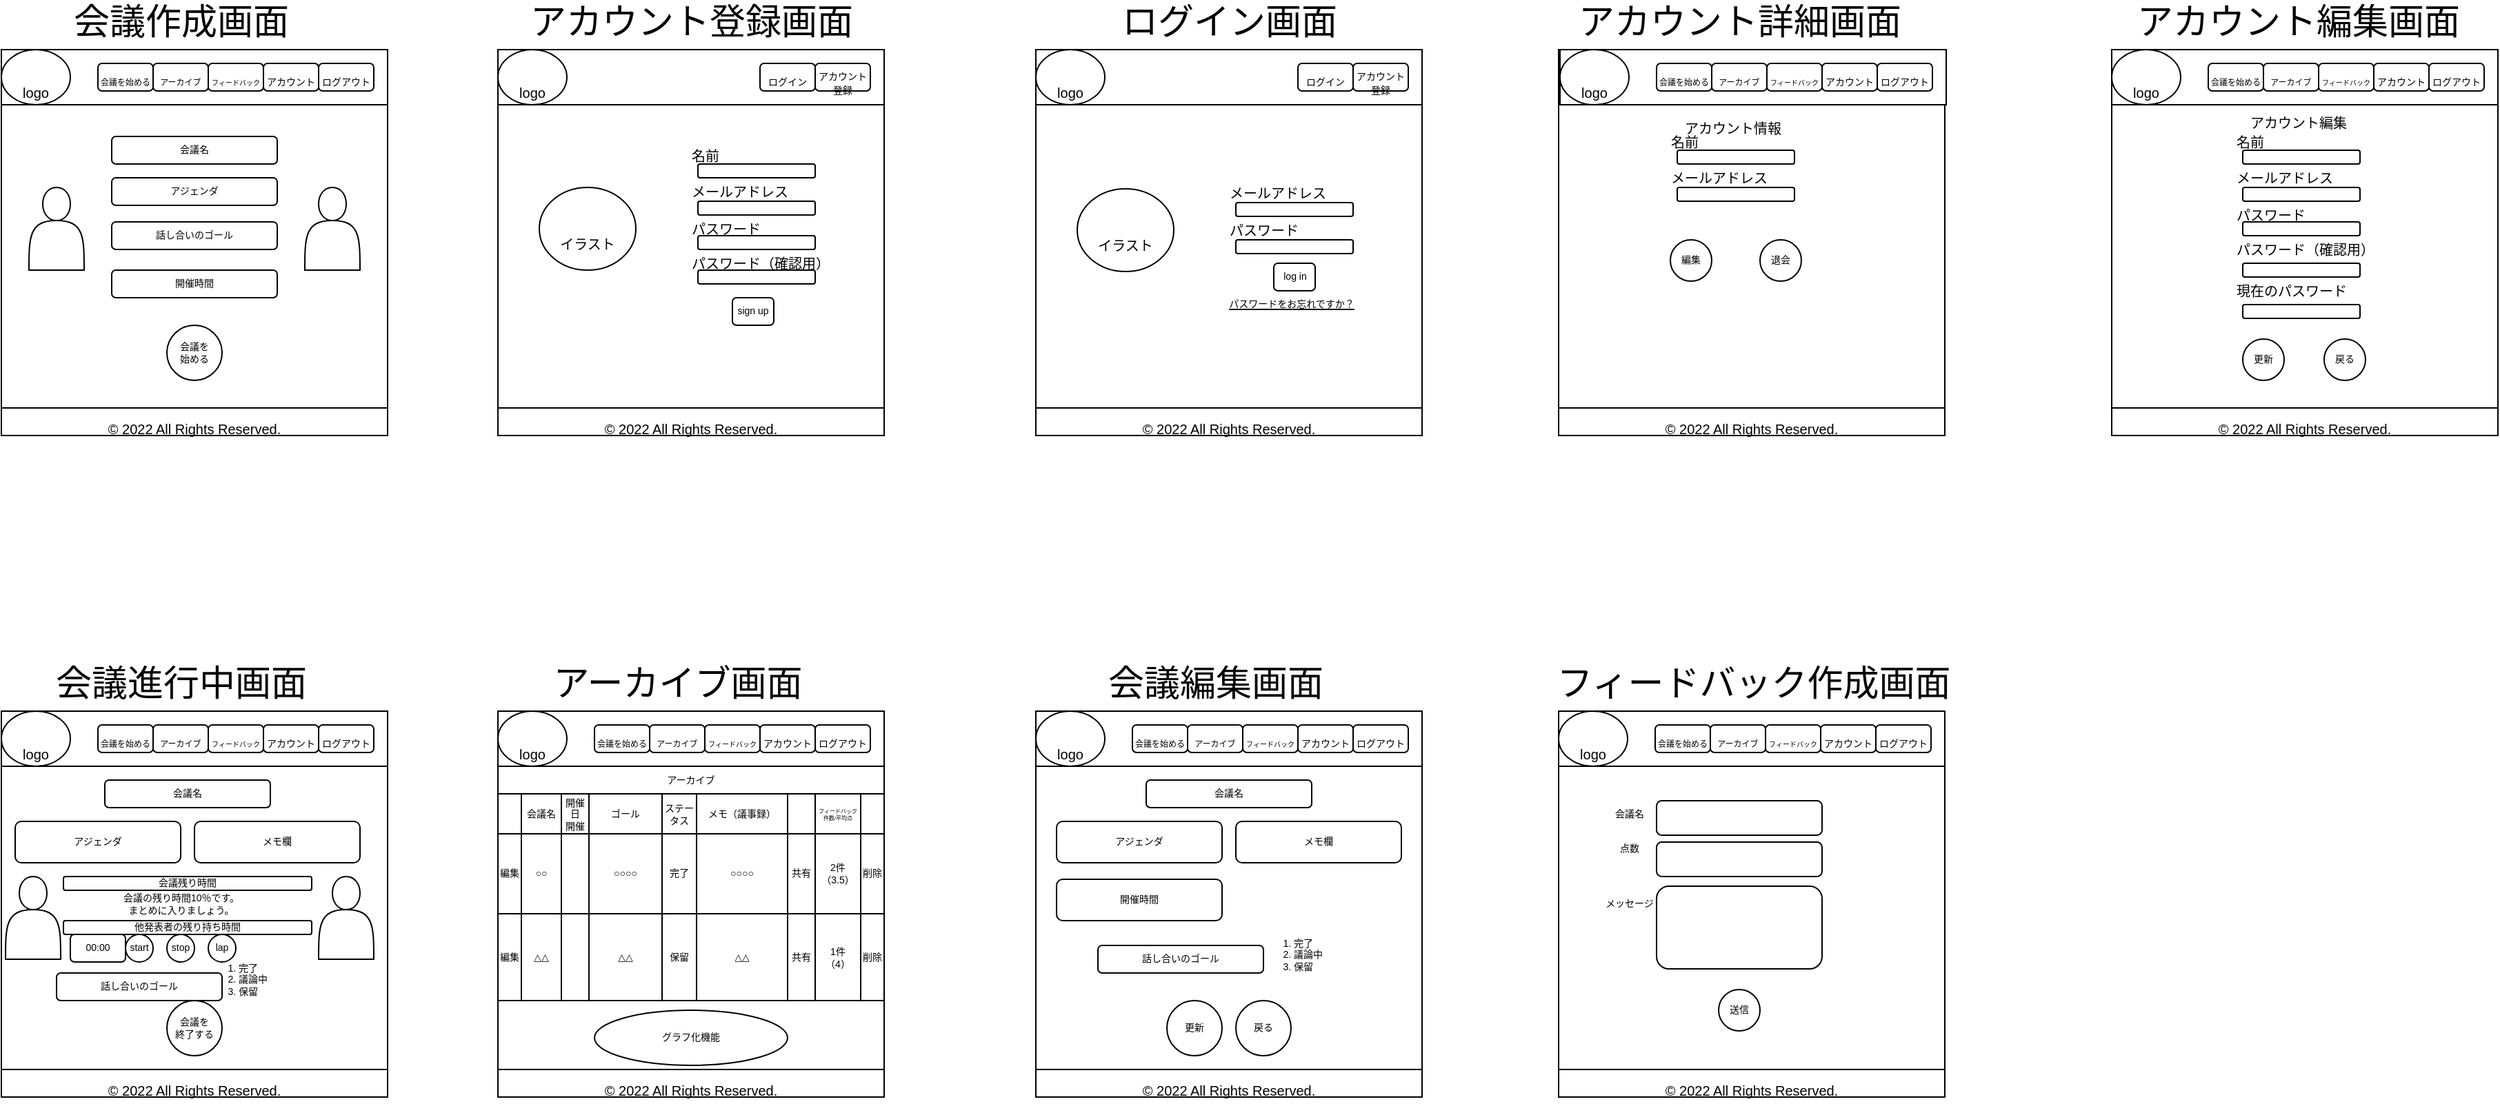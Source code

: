 <mxfile>
    <diagram id="nKQMyj5D2cVVsMJy41xH" name="ページ1">
        <mxGraphModel dx="473" dy="430" grid="1" gridSize="10" guides="1" tooltips="1" connect="1" arrows="1" fold="1" page="1" pageScale="1" pageWidth="1169" pageHeight="827" math="0" shadow="0">
            <root>
                <mxCell id="0"/>
                <mxCell id="1" parent="0"/>
                <mxCell id="3" value="&lt;span style=&quot;font-size: 26px&quot;&gt;会議作成画面&lt;/span&gt;" style="text;html=1;resizable=0;autosize=1;align=center;verticalAlign=middle;points=[];fillColor=none;strokeColor=none;rounded=0;" parent="1" vertex="1">
                    <mxGeometry x="85" y="10" width="170" height="20" as="geometry"/>
                </mxCell>
                <mxCell id="4" value="" style="whiteSpace=wrap;html=1;aspect=fixed;fontSize=26;" parent="1" vertex="1">
                    <mxGeometry x="40" y="40" width="280" height="280" as="geometry"/>
                </mxCell>
                <mxCell id="5" value="" style="whiteSpace=wrap;html=1;aspect=fixed;fontSize=26;" parent="1" vertex="1">
                    <mxGeometry x="40" y="520" width="280" height="280" as="geometry"/>
                </mxCell>
                <mxCell id="6" value="" style="whiteSpace=wrap;html=1;aspect=fixed;fontSize=26;" parent="1" vertex="1">
                    <mxGeometry x="400" y="520" width="280" height="280" as="geometry"/>
                </mxCell>
                <mxCell id="7" value="" style="whiteSpace=wrap;html=1;aspect=fixed;fontSize=26;" parent="1" vertex="1">
                    <mxGeometry x="400" y="40" width="280" height="280" as="geometry"/>
                </mxCell>
                <mxCell id="8" value="" style="whiteSpace=wrap;html=1;aspect=fixed;fontSize=26;" parent="1" vertex="1">
                    <mxGeometry x="1169" y="520" width="280" height="280" as="geometry"/>
                </mxCell>
                <mxCell id="9" value="" style="whiteSpace=wrap;html=1;aspect=fixed;fontSize=26;" parent="1" vertex="1">
                    <mxGeometry x="1169" y="40" width="280" height="280" as="geometry"/>
                </mxCell>
                <mxCell id="10" value="" style="whiteSpace=wrap;html=1;aspect=fixed;fontSize=26;" parent="1" vertex="1">
                    <mxGeometry x="790" y="520" width="280" height="280" as="geometry"/>
                </mxCell>
                <mxCell id="11" value="" style="whiteSpace=wrap;html=1;aspect=fixed;fontSize=26;" parent="1" vertex="1">
                    <mxGeometry x="790" y="40" width="280" height="280" as="geometry"/>
                </mxCell>
                <mxCell id="12" value="" style="rounded=0;whiteSpace=wrap;html=1;fontSize=26;" parent="1" vertex="1">
                    <mxGeometry x="40" y="40" width="280" height="40" as="geometry"/>
                </mxCell>
                <mxCell id="13" value="&lt;font style=&quot;font-size: 10px&quot;&gt;© 2022 All Rights Reserved.&lt;/font&gt;" style="rounded=0;whiteSpace=wrap;html=1;fontSize=26;align=center;" parent="1" vertex="1">
                    <mxGeometry x="40" y="300" width="280" height="20" as="geometry"/>
                </mxCell>
                <mxCell id="15" value="&lt;div&gt;&lt;span style=&quot;font-size: x-small&quot;&gt;logo&lt;/span&gt;&lt;/div&gt;" style="ellipse;whiteSpace=wrap;html=1;fontSize=40;align=center;" parent="1" vertex="1">
                    <mxGeometry x="40" y="40" width="50" height="40" as="geometry"/>
                </mxCell>
                <mxCell id="20" value="&lt;font style=&quot;font-size: 5px&quot;&gt;フィードバック&lt;/font&gt;" style="rounded=1;whiteSpace=wrap;html=1;fontSize=15;" parent="1" vertex="1">
                    <mxGeometry x="190" y="50" width="40" height="20" as="geometry"/>
                </mxCell>
                <mxCell id="22" value="&lt;font style=&quot;font-size: 7px&quot;&gt;アカウント&lt;/font&gt;" style="rounded=1;whiteSpace=wrap;html=1;fontSize=15;" parent="1" vertex="1">
                    <mxGeometry x="230" y="50" width="40" height="20" as="geometry"/>
                </mxCell>
                <mxCell id="23" value="&lt;font style=&quot;font-size: 7px&quot;&gt;ログアウト&lt;/font&gt;" style="rounded=1;whiteSpace=wrap;html=1;fontSize=15;" parent="1" vertex="1">
                    <mxGeometry x="270" y="50" width="40" height="20" as="geometry"/>
                </mxCell>
                <mxCell id="24" value="" style="rounded=0;whiteSpace=wrap;html=1;fontSize=26;" parent="1" vertex="1">
                    <mxGeometry x="400" y="40" width="280" height="40" as="geometry"/>
                </mxCell>
                <mxCell id="25" value="&lt;div&gt;&lt;span style=&quot;font-size: x-small&quot;&gt;logo&lt;/span&gt;&lt;/div&gt;" style="ellipse;whiteSpace=wrap;html=1;fontSize=40;align=center;" parent="1" vertex="1">
                    <mxGeometry x="400" y="40" width="50" height="40" as="geometry"/>
                </mxCell>
                <mxCell id="27" value="&lt;font style=&quot;font-size: 7px&quot;&gt;ログイン&lt;/font&gt;" style="rounded=1;whiteSpace=wrap;html=1;fontSize=15;" parent="1" vertex="1">
                    <mxGeometry x="590" y="50" width="40" height="20" as="geometry"/>
                </mxCell>
                <mxCell id="28" value="&lt;div&gt;&lt;span style=&quot;font-size: 7px&quot;&gt;アカウント&lt;/span&gt;&lt;/div&gt;&lt;font style=&quot;font-size: 7px ; line-height: 1&quot;&gt;&lt;div&gt;&lt;span&gt;登録&lt;/span&gt;&lt;/div&gt;&lt;/font&gt;" style="rounded=1;whiteSpace=wrap;html=1;fontSize=15;align=center;" parent="1" vertex="1">
                    <mxGeometry x="630" y="50" width="40" height="20" as="geometry"/>
                </mxCell>
                <mxCell id="29" value="" style="rounded=0;whiteSpace=wrap;html=1;fontSize=26;" parent="1" vertex="1">
                    <mxGeometry x="790" y="40" width="280" height="40" as="geometry"/>
                </mxCell>
                <mxCell id="30" value="&lt;div&gt;&lt;span style=&quot;font-size: x-small&quot;&gt;logo&lt;/span&gt;&lt;/div&gt;" style="ellipse;whiteSpace=wrap;html=1;fontSize=40;align=center;" parent="1" vertex="1">
                    <mxGeometry x="790" y="40" width="50" height="40" as="geometry"/>
                </mxCell>
                <mxCell id="39" value="&lt;font style=&quot;font-size: 10px&quot;&gt;© 2022 All Rights Reserved.&lt;/font&gt;" style="rounded=0;whiteSpace=wrap;html=1;fontSize=26;align=center;" parent="1" vertex="1">
                    <mxGeometry x="40" y="780" width="280" height="20" as="geometry"/>
                </mxCell>
                <mxCell id="40" value="&lt;font style=&quot;font-size: 10px&quot;&gt;© 2022 All Rights Reserved.&lt;/font&gt;" style="rounded=0;whiteSpace=wrap;html=1;fontSize=26;align=center;" parent="1" vertex="1">
                    <mxGeometry x="790" y="780" width="280" height="20" as="geometry"/>
                </mxCell>
                <mxCell id="41" value="&lt;font style=&quot;font-size: 10px&quot;&gt;© 2022 All Rights Reserved.&lt;/font&gt;" style="rounded=0;whiteSpace=wrap;html=1;fontSize=26;align=center;" parent="1" vertex="1">
                    <mxGeometry x="400" y="780" width="280" height="20" as="geometry"/>
                </mxCell>
                <mxCell id="42" value="&lt;font style=&quot;font-size: 10px&quot;&gt;© 2022 All Rights Reserved.&lt;/font&gt;" style="rounded=0;whiteSpace=wrap;html=1;fontSize=26;align=center;" parent="1" vertex="1">
                    <mxGeometry x="1169" y="780" width="280" height="20" as="geometry"/>
                </mxCell>
                <mxCell id="43" value="&lt;font style=&quot;font-size: 10px&quot;&gt;© 2022 All Rights Reserved.&lt;/font&gt;" style="rounded=0;whiteSpace=wrap;html=1;fontSize=26;align=center;" parent="1" vertex="1">
                    <mxGeometry x="1169" y="300" width="280" height="20" as="geometry"/>
                </mxCell>
                <mxCell id="44" value="&lt;font style=&quot;font-size: 10px&quot;&gt;© 2022 All Rights Reserved.&lt;/font&gt;" style="rounded=0;whiteSpace=wrap;html=1;fontSize=26;align=center;" parent="1" vertex="1">
                    <mxGeometry x="790" y="300" width="280" height="20" as="geometry"/>
                </mxCell>
                <mxCell id="45" value="&lt;font style=&quot;font-size: 10px&quot;&gt;© 2022 All Rights Reserved.&lt;/font&gt;" style="rounded=0;whiteSpace=wrap;html=1;fontSize=26;align=center;" parent="1" vertex="1">
                    <mxGeometry x="400" y="300" width="280" height="20" as="geometry"/>
                </mxCell>
                <mxCell id="48" value="会議を&lt;br&gt;始める" style="ellipse;whiteSpace=wrap;html=1;aspect=fixed;fontSize=7;" parent="1" vertex="1">
                    <mxGeometry x="160" y="240" width="40" height="40" as="geometry"/>
                </mxCell>
                <mxCell id="50" value="会議名" style="rounded=1;whiteSpace=wrap;html=1;fontSize=7;" parent="1" vertex="1">
                    <mxGeometry x="120" y="103" width="120" height="20" as="geometry"/>
                </mxCell>
                <mxCell id="53" value="&lt;div&gt;&lt;span style=&quot;font-size: x-small&quot;&gt;イラスト&lt;/span&gt;&lt;/div&gt;" style="ellipse;whiteSpace=wrap;html=1;fontSize=40;align=center;" parent="1" vertex="1">
                    <mxGeometry x="430" y="140" width="70" height="60" as="geometry"/>
                </mxCell>
                <mxCell id="54" value="" style="rounded=1;whiteSpace=wrap;html=1;fontSize=10;" parent="1" vertex="1">
                    <mxGeometry x="545" y="123" width="85" height="10" as="geometry"/>
                </mxCell>
                <mxCell id="55" value="" style="rounded=1;whiteSpace=wrap;html=1;fontSize=10;" parent="1" vertex="1">
                    <mxGeometry x="545" y="150" width="85" height="10" as="geometry"/>
                </mxCell>
                <mxCell id="56" value="" style="rounded=1;whiteSpace=wrap;html=1;fontSize=10;" parent="1" vertex="1">
                    <mxGeometry x="545" y="175" width="85" height="10" as="geometry"/>
                </mxCell>
                <mxCell id="57" value="" style="rounded=1;whiteSpace=wrap;html=1;fontSize=10;" parent="1" vertex="1">
                    <mxGeometry x="545" y="200" width="85" height="10" as="geometry"/>
                </mxCell>
                <mxCell id="58" value="名前" style="text;html=1;resizable=0;autosize=1;align=center;verticalAlign=middle;points=[];fillColor=none;strokeColor=none;rounded=0;fontSize=10;" parent="1" vertex="1">
                    <mxGeometry x="530" y="107" width="40" height="20" as="geometry"/>
                </mxCell>
                <mxCell id="59" value="メールアドレス" style="text;html=1;resizable=0;autosize=1;align=center;verticalAlign=middle;points=[];fillColor=none;strokeColor=none;rounded=0;fontSize=10;" parent="1" vertex="1">
                    <mxGeometry x="530" y="133" width="90" height="20" as="geometry"/>
                </mxCell>
                <mxCell id="60" value="パスワード" style="text;html=1;resizable=0;autosize=1;align=center;verticalAlign=middle;points=[];fillColor=none;strokeColor=none;rounded=0;fontSize=10;" parent="1" vertex="1">
                    <mxGeometry x="530" y="160" width="70" height="20" as="geometry"/>
                </mxCell>
                <mxCell id="61" value="パスワード（確認用）" style="text;html=1;resizable=0;autosize=1;align=center;verticalAlign=middle;points=[];fillColor=none;strokeColor=none;rounded=0;fontSize=10;" parent="1" vertex="1">
                    <mxGeometry x="530" y="185" width="120" height="20" as="geometry"/>
                </mxCell>
                <mxCell id="62" value="&lt;font style=&quot;font-size: 26px&quot;&gt;アカウント登録画面&lt;/font&gt;" style="text;html=1;resizable=0;autosize=1;align=center;verticalAlign=middle;points=[];fillColor=none;strokeColor=none;rounded=0;" parent="1" vertex="1">
                    <mxGeometry x="415" y="10" width="250" height="20" as="geometry"/>
                </mxCell>
                <mxCell id="63" value="" style="whiteSpace=wrap;html=1;aspect=fixed;fontSize=26;" vertex="1" parent="1">
                    <mxGeometry x="1570" y="40" width="280" height="280" as="geometry"/>
                </mxCell>
                <mxCell id="64" value="&lt;font style=&quot;font-size: 6px&quot;&gt;会議を始める&lt;/font&gt;" style="rounded=1;whiteSpace=wrap;html=1;fontSize=15;" vertex="1" parent="1">
                    <mxGeometry x="110" y="50" width="40" height="20" as="geometry"/>
                </mxCell>
                <mxCell id="65" value="&lt;font style=&quot;font-size: 6px&quot;&gt;アーカイブ&lt;/font&gt;" style="rounded=1;whiteSpace=wrap;html=1;fontSize=15;" vertex="1" parent="1">
                    <mxGeometry x="150" y="50" width="40" height="20" as="geometry"/>
                </mxCell>
                <mxCell id="80" value="" style="rounded=0;whiteSpace=wrap;html=1;fontSize=26;" vertex="1" parent="1">
                    <mxGeometry x="40" y="520" width="280" height="40" as="geometry"/>
                </mxCell>
                <mxCell id="81" value="&lt;div&gt;&lt;span style=&quot;font-size: x-small&quot;&gt;logo&lt;/span&gt;&lt;/div&gt;" style="ellipse;whiteSpace=wrap;html=1;fontSize=40;align=center;" vertex="1" parent="1">
                    <mxGeometry x="40" y="520" width="50" height="40" as="geometry"/>
                </mxCell>
                <mxCell id="82" value="&lt;font style=&quot;font-size: 5px&quot;&gt;フィードバック&lt;/font&gt;" style="rounded=1;whiteSpace=wrap;html=1;fontSize=15;" vertex="1" parent="1">
                    <mxGeometry x="190" y="530" width="40" height="20" as="geometry"/>
                </mxCell>
                <mxCell id="83" value="&lt;font style=&quot;font-size: 7px&quot;&gt;アカウント&lt;/font&gt;" style="rounded=1;whiteSpace=wrap;html=1;fontSize=15;" vertex="1" parent="1">
                    <mxGeometry x="230" y="530" width="40" height="20" as="geometry"/>
                </mxCell>
                <mxCell id="84" value="&lt;font style=&quot;font-size: 7px&quot;&gt;ログアウト&lt;/font&gt;" style="rounded=1;whiteSpace=wrap;html=1;fontSize=15;" vertex="1" parent="1">
                    <mxGeometry x="270" y="530" width="40" height="20" as="geometry"/>
                </mxCell>
                <mxCell id="85" value="&lt;font style=&quot;font-size: 6px&quot;&gt;会議を始める&lt;/font&gt;" style="rounded=1;whiteSpace=wrap;html=1;fontSize=15;" vertex="1" parent="1">
                    <mxGeometry x="110" y="530" width="40" height="20" as="geometry"/>
                </mxCell>
                <mxCell id="86" value="&lt;font style=&quot;font-size: 6px&quot;&gt;アーカイブ&lt;/font&gt;" style="rounded=1;whiteSpace=wrap;html=1;fontSize=15;" vertex="1" parent="1">
                    <mxGeometry x="150" y="530" width="40" height="20" as="geometry"/>
                </mxCell>
                <mxCell id="87" value="" style="shape=actor;whiteSpace=wrap;html=1;fontSize=20;" vertex="1" parent="1">
                    <mxGeometry x="270" y="640" width="40" height="60" as="geometry"/>
                </mxCell>
                <mxCell id="88" value="" style="shape=actor;whiteSpace=wrap;html=1;fontSize=20;" vertex="1" parent="1">
                    <mxGeometry x="43" y="640" width="40" height="60" as="geometry"/>
                </mxCell>
                <mxCell id="89" value="" style="group" vertex="1" connectable="0" parent="1">
                    <mxGeometry x="1169" y="520" width="280" height="40" as="geometry"/>
                </mxCell>
                <mxCell id="73" value="" style="rounded=0;whiteSpace=wrap;html=1;fontSize=26;" vertex="1" parent="89">
                    <mxGeometry width="280" height="40" as="geometry"/>
                </mxCell>
                <mxCell id="74" value="&lt;div&gt;&lt;span style=&quot;font-size: x-small&quot;&gt;logo&lt;/span&gt;&lt;/div&gt;" style="ellipse;whiteSpace=wrap;html=1;fontSize=40;align=center;" vertex="1" parent="89">
                    <mxGeometry width="50" height="40" as="geometry"/>
                </mxCell>
                <mxCell id="75" value="&lt;font style=&quot;font-size: 5px&quot;&gt;フィードバック&lt;/font&gt;" style="rounded=1;whiteSpace=wrap;html=1;fontSize=15;" vertex="1" parent="89">
                    <mxGeometry x="150" y="10" width="40" height="20" as="geometry"/>
                </mxCell>
                <mxCell id="76" value="&lt;font style=&quot;font-size: 7px&quot;&gt;アカウント&lt;/font&gt;" style="rounded=1;whiteSpace=wrap;html=1;fontSize=15;" vertex="1" parent="89">
                    <mxGeometry x="190" y="10" width="40" height="20" as="geometry"/>
                </mxCell>
                <mxCell id="77" value="&lt;font style=&quot;font-size: 7px&quot;&gt;ログアウト&lt;/font&gt;" style="rounded=1;whiteSpace=wrap;html=1;fontSize=15;" vertex="1" parent="89">
                    <mxGeometry x="230" y="10" width="40" height="20" as="geometry"/>
                </mxCell>
                <mxCell id="78" value="&lt;font style=&quot;font-size: 6px&quot;&gt;会議を始める&lt;/font&gt;" style="rounded=1;whiteSpace=wrap;html=1;fontSize=15;" vertex="1" parent="89">
                    <mxGeometry x="70" y="10" width="40" height="20" as="geometry"/>
                </mxCell>
                <mxCell id="79" value="&lt;font style=&quot;font-size: 6px&quot;&gt;アーカイブ&lt;/font&gt;" style="rounded=1;whiteSpace=wrap;html=1;fontSize=15;" vertex="1" parent="89">
                    <mxGeometry x="110" y="10" width="40" height="20" as="geometry"/>
                </mxCell>
                <mxCell id="90" value="" style="group" vertex="1" connectable="0" parent="1">
                    <mxGeometry x="400" y="520" width="280" height="40" as="geometry"/>
                </mxCell>
                <mxCell id="91" value="" style="rounded=0;whiteSpace=wrap;html=1;fontSize=26;" vertex="1" parent="90">
                    <mxGeometry width="280" height="40" as="geometry"/>
                </mxCell>
                <mxCell id="92" value="&lt;div&gt;&lt;span style=&quot;font-size: x-small&quot;&gt;logo&lt;/span&gt;&lt;/div&gt;" style="ellipse;whiteSpace=wrap;html=1;fontSize=40;align=center;" vertex="1" parent="90">
                    <mxGeometry width="50" height="40" as="geometry"/>
                </mxCell>
                <mxCell id="93" value="&lt;font style=&quot;font-size: 5px&quot;&gt;フィードバック&lt;/font&gt;" style="rounded=1;whiteSpace=wrap;html=1;fontSize=15;" vertex="1" parent="90">
                    <mxGeometry x="150" y="10" width="40" height="20" as="geometry"/>
                </mxCell>
                <mxCell id="94" value="&lt;font style=&quot;font-size: 7px&quot;&gt;アカウント&lt;/font&gt;" style="rounded=1;whiteSpace=wrap;html=1;fontSize=15;" vertex="1" parent="90">
                    <mxGeometry x="190" y="10" width="40" height="20" as="geometry"/>
                </mxCell>
                <mxCell id="95" value="&lt;font style=&quot;font-size: 7px&quot;&gt;ログアウト&lt;/font&gt;" style="rounded=1;whiteSpace=wrap;html=1;fontSize=15;" vertex="1" parent="90">
                    <mxGeometry x="230" y="10" width="40" height="20" as="geometry"/>
                </mxCell>
                <mxCell id="96" value="&lt;font style=&quot;font-size: 6px&quot;&gt;会議を始める&lt;/font&gt;" style="rounded=1;whiteSpace=wrap;html=1;fontSize=15;" vertex="1" parent="90">
                    <mxGeometry x="70" y="10" width="40" height="20" as="geometry"/>
                </mxCell>
                <mxCell id="97" value="&lt;font style=&quot;font-size: 6px&quot;&gt;アーカイブ&lt;/font&gt;" style="rounded=1;whiteSpace=wrap;html=1;fontSize=15;" vertex="1" parent="90">
                    <mxGeometry x="110" y="10" width="40" height="20" as="geometry"/>
                </mxCell>
                <mxCell id="98" value="アジェンダ" style="rounded=1;whiteSpace=wrap;html=1;fontSize=7;" vertex="1" parent="1">
                    <mxGeometry x="120" y="133" width="120" height="20" as="geometry"/>
                </mxCell>
                <mxCell id="99" value="話し合いのゴール" style="rounded=1;whiteSpace=wrap;html=1;fontSize=7;" vertex="1" parent="1">
                    <mxGeometry x="120" y="165" width="120" height="20" as="geometry"/>
                </mxCell>
                <mxCell id="100" value="開催時間&lt;span style=&quot;color: rgba(0 , 0 , 0 , 0) ; font-family: monospace ; font-size: 0px&quot;&gt;%3CmxGraphModel%3E%3Croot%3E%3CmxCell%20id%3D%220%22%2F%3E%3CmxCell%20id%3D%221%22%20parent%3D%220%22%2F%3E%3CmxCell%20id%3D%222%22%20value%3D%22%22%20style%3D%22rounded%3D1%3BwhiteSpace%3Dwrap%3Bhtml%3D1%3BfontSize%3D7%3B%22%20vertex%3D%221%22%20parent%3D%221%22%3E%3CmxGeometry%20x%3D%22120%22%20y%3D%22165%22%20width%3D%22120%22%20height%3D%2220%22%20as%3D%22geometry%22%2F%3E%3C%2FmxCell%3E%3C%2Froot%3E%3C%2FmxGraphModel%3E&lt;/span&gt;" style="rounded=1;whiteSpace=wrap;html=1;fontSize=7;" vertex="1" parent="1">
                    <mxGeometry x="120" y="200" width="120" height="20" as="geometry"/>
                </mxCell>
                <mxCell id="102" value="" style="shape=actor;whiteSpace=wrap;html=1;fontSize=20;" vertex="1" parent="1">
                    <mxGeometry x="260" y="140" width="40" height="60" as="geometry"/>
                </mxCell>
                <mxCell id="103" value="" style="shape=actor;whiteSpace=wrap;html=1;fontSize=20;" vertex="1" parent="1">
                    <mxGeometry x="60" y="140" width="40" height="60" as="geometry"/>
                </mxCell>
                <mxCell id="104" value="会議を&lt;br&gt;終了する" style="ellipse;whiteSpace=wrap;html=1;aspect=fixed;fontSize=7;" vertex="1" parent="1">
                    <mxGeometry x="160" y="730" width="40" height="40" as="geometry"/>
                </mxCell>
                <mxCell id="105" value="会議名" style="rounded=1;whiteSpace=wrap;html=1;fontSize=7;" vertex="1" parent="1">
                    <mxGeometry x="115" y="570" width="120" height="20" as="geometry"/>
                </mxCell>
                <mxCell id="106" value="アジェンダ" style="rounded=1;whiteSpace=wrap;html=1;fontSize=7;" vertex="1" parent="1">
                    <mxGeometry x="50" y="600" width="120" height="30" as="geometry"/>
                </mxCell>
                <mxCell id="108" value="メモ欄" style="rounded=1;whiteSpace=wrap;html=1;fontSize=7;" vertex="1" parent="1">
                    <mxGeometry x="180" y="600" width="120" height="30" as="geometry"/>
                </mxCell>
                <mxCell id="109" value="話し合いのゴール" style="rounded=1;whiteSpace=wrap;html=1;fontSize=7;" vertex="1" parent="1">
                    <mxGeometry x="80" y="710" width="120" height="20" as="geometry"/>
                </mxCell>
                <mxCell id="112" value="&lt;ol style=&quot;font-size: 7px&quot;&gt;&lt;li&gt;完了&lt;/li&gt;&lt;li&gt;議論中&lt;/li&gt;&lt;li&gt;保留&lt;/li&gt;&lt;/ol&gt;" style="text;strokeColor=none;fillColor=none;html=1;whiteSpace=wrap;verticalAlign=middle;overflow=hidden;fontSize=21;" vertex="1" parent="1">
                    <mxGeometry x="170" y="690" width="110" height="50" as="geometry"/>
                </mxCell>
                <mxCell id="113" value="会議残り時間&lt;span style=&quot;color: rgba(0 , 0 , 0 , 0) ; font-family: monospace ; font-size: 0px&quot;&gt;%3CmxGraphModel%3E%3Croot%3E%3CmxCell%20id%3D%220%22%2F%3E%3CmxCell%20id%3D%221%22%20parent%3D%220%22%2F%3E%3CmxCell%20id%3D%222%22%20value%3D%22%E3%83%A1%E3%83%A2%E6%AC%84%22%20style%3D%22rounded%3D1%3BwhiteSpace%3Dwrap%3Bhtml%3D1%3BfontSize%3D7%3B%22%20vertex%3D%221%22%20parent%3D%221%22%3E%3CmxGeometry%20x%3D%22180%22%20y%3D%22600%22%20width%3D%22120%22%20height%3D%2230%22%20as%3D%22geometry%22%2F%3E%3C%2FmxCell%3E%3C%2Froot%3E%3C%2FmxGraphModel%3E&lt;/span&gt;&lt;span style=&quot;color: rgba(0 , 0 , 0 , 0) ; font-family: monospace ; font-size: 0px&quot;&gt;%3CmxGraphModel%3E%3Croot%3E%3CmxCell%20id%3D%220%22%2F%3E%3CmxCell%20id%3D%221%22%20parent%3D%220%22%2F%3E%3CmxCell%20id%3D%222%22%20value%3D%22%E3%83%A1%E3%83%A2%E6%AC%84%22%20style%3D%22rounded%3D1%3BwhiteSpace%3Dwrap%3Bhtml%3D1%3BfontSize%3D7%3B%22%20vertex%3D%221%22%20parent%3D%221%22%3E%3CmxGeometry%20x%3D%22180%22%20y%3D%22600%22%20width%3D%22120%22%20height%3D%2230%22%20as%3D%22geometry%22%2F%3E%3C%2FmxCell%3E%3C%2Froot%3E%3C%2FmxGraphModel%3E&lt;/span&gt;" style="rounded=1;whiteSpace=wrap;html=1;fontSize=7;" vertex="1" parent="1">
                    <mxGeometry x="85" y="640" width="180" height="10" as="geometry"/>
                </mxCell>
                <mxCell id="114" value="他発表者の残り持ち時間" style="rounded=1;whiteSpace=wrap;html=1;fontSize=7;" vertex="1" parent="1">
                    <mxGeometry x="85" y="672" width="180" height="10" as="geometry"/>
                </mxCell>
                <mxCell id="117" value="会議の残り時間10％です。&lt;br&gt;まとめに入りましょう。" style="text;html=1;resizable=0;autosize=1;align=center;verticalAlign=middle;points=[];fillColor=none;strokeColor=none;rounded=0;fontSize=7;" vertex="1" parent="1">
                    <mxGeometry x="120" y="650" width="100" height="20" as="geometry"/>
                </mxCell>
                <mxCell id="118" value="00:00" style="rounded=1;whiteSpace=wrap;html=1;fontSize=7;" vertex="1" parent="1">
                    <mxGeometry x="90" y="682" width="40" height="20" as="geometry"/>
                </mxCell>
                <mxCell id="119" value="start" style="ellipse;whiteSpace=wrap;html=1;aspect=fixed;fontSize=7;" vertex="1" parent="1">
                    <mxGeometry x="130" y="682" width="20" height="20" as="geometry"/>
                </mxCell>
                <mxCell id="120" value="stop" style="ellipse;whiteSpace=wrap;html=1;aspect=fixed;fontSize=7;" vertex="1" parent="1">
                    <mxGeometry x="160" y="682" width="20" height="20" as="geometry"/>
                </mxCell>
                <mxCell id="121" value="lap" style="ellipse;whiteSpace=wrap;html=1;aspect=fixed;fontSize=7;" vertex="1" parent="1">
                    <mxGeometry x="190" y="682" width="20" height="20" as="geometry"/>
                </mxCell>
                <mxCell id="122" value="&lt;span style=&quot;font-size: 26px&quot;&gt;会議進行中画面&lt;/span&gt;" style="text;html=1;resizable=0;autosize=1;align=center;verticalAlign=middle;points=[];fillColor=none;strokeColor=none;rounded=0;" vertex="1" parent="1">
                    <mxGeometry x="70" y="490" width="200" height="20" as="geometry"/>
                </mxCell>
                <mxCell id="123" value="&lt;font style=&quot;font-size: 7px&quot;&gt;ログイン&lt;/font&gt;" style="rounded=1;whiteSpace=wrap;html=1;fontSize=15;" vertex="1" parent="1">
                    <mxGeometry x="980" y="50" width="40" height="20" as="geometry"/>
                </mxCell>
                <mxCell id="124" value="&lt;div&gt;&lt;span style=&quot;font-size: 7px&quot;&gt;アカウント&lt;/span&gt;&lt;/div&gt;&lt;font style=&quot;font-size: 7px ; line-height: 1&quot;&gt;&lt;div&gt;&lt;span&gt;登録&lt;/span&gt;&lt;/div&gt;&lt;/font&gt;" style="rounded=1;whiteSpace=wrap;html=1;fontSize=15;align=center;" vertex="1" parent="1">
                    <mxGeometry x="1020" y="50" width="40" height="20" as="geometry"/>
                </mxCell>
                <mxCell id="125" value="&lt;font style=&quot;font-size: 26px&quot;&gt;ログイン画面&lt;/font&gt;" style="text;html=1;resizable=0;autosize=1;align=center;verticalAlign=middle;points=[];fillColor=none;strokeColor=none;rounded=0;" vertex="1" parent="1">
                    <mxGeometry x="845" y="10" width="170" height="20" as="geometry"/>
                </mxCell>
                <mxCell id="131" value="&lt;font size=&quot;1&quot;&gt;イラスト&lt;/font&gt;" style="ellipse;whiteSpace=wrap;html=1;fontSize=40;align=center;" vertex="1" parent="1">
                    <mxGeometry x="820" y="141" width="70" height="60" as="geometry"/>
                </mxCell>
                <mxCell id="132" value="" style="rounded=1;whiteSpace=wrap;html=1;fontSize=10;" vertex="1" parent="1">
                    <mxGeometry x="935" y="151" width="85" height="10" as="geometry"/>
                </mxCell>
                <mxCell id="133" value="メールアドレス" style="text;html=1;resizable=0;autosize=1;align=center;verticalAlign=middle;points=[];fillColor=none;strokeColor=none;rounded=0;fontSize=10;" vertex="1" parent="1">
                    <mxGeometry x="920" y="134" width="90" height="20" as="geometry"/>
                </mxCell>
                <mxCell id="134" value="パスワード" style="text;html=1;resizable=0;autosize=1;align=center;verticalAlign=middle;points=[];fillColor=none;strokeColor=none;rounded=0;fontSize=10;" vertex="1" parent="1">
                    <mxGeometry x="920" y="161" width="70" height="20" as="geometry"/>
                </mxCell>
                <mxCell id="136" value="" style="rounded=1;whiteSpace=wrap;html=1;fontSize=10;" vertex="1" parent="1">
                    <mxGeometry x="935" y="178" width="85" height="10" as="geometry"/>
                </mxCell>
                <mxCell id="137" value="sign up" style="rounded=1;whiteSpace=wrap;html=1;fontSize=7;" vertex="1" parent="1">
                    <mxGeometry x="570" y="220" width="30" height="20" as="geometry"/>
                </mxCell>
                <mxCell id="138" value="log in" style="rounded=1;whiteSpace=wrap;html=1;fontSize=7;" vertex="1" parent="1">
                    <mxGeometry x="962.5" y="195" width="30" height="20" as="geometry"/>
                </mxCell>
                <mxCell id="139" value="パスワードをお忘れですか？" style="text;html=1;resizable=0;autosize=1;align=center;verticalAlign=middle;points=[];fillColor=none;strokeColor=none;rounded=0;fontSize=7;fontStyle=4" vertex="1" parent="1">
                    <mxGeometry x="920" y="220" width="110" height="10" as="geometry"/>
                </mxCell>
                <mxCell id="142" value="" style="group" vertex="1" connectable="0" parent="1">
                    <mxGeometry x="1170" y="40" width="280" height="40" as="geometry"/>
                </mxCell>
                <mxCell id="143" value="" style="rounded=0;whiteSpace=wrap;html=1;fontSize=26;" vertex="1" parent="142">
                    <mxGeometry width="280" height="40" as="geometry"/>
                </mxCell>
                <mxCell id="144" value="&lt;div&gt;&lt;span style=&quot;font-size: x-small&quot;&gt;logo&lt;/span&gt;&lt;/div&gt;" style="ellipse;whiteSpace=wrap;html=1;fontSize=40;align=center;" vertex="1" parent="142">
                    <mxGeometry width="50" height="40" as="geometry"/>
                </mxCell>
                <mxCell id="145" value="&lt;font style=&quot;font-size: 5px&quot;&gt;フィードバック&lt;/font&gt;" style="rounded=1;whiteSpace=wrap;html=1;fontSize=15;" vertex="1" parent="142">
                    <mxGeometry x="150" y="10" width="40" height="20" as="geometry"/>
                </mxCell>
                <mxCell id="146" value="&lt;font style=&quot;font-size: 7px&quot;&gt;アカウント&lt;/font&gt;" style="rounded=1;whiteSpace=wrap;html=1;fontSize=15;" vertex="1" parent="142">
                    <mxGeometry x="190" y="10" width="40" height="20" as="geometry"/>
                </mxCell>
                <mxCell id="147" value="&lt;font style=&quot;font-size: 7px&quot;&gt;ログアウト&lt;/font&gt;" style="rounded=1;whiteSpace=wrap;html=1;fontSize=15;" vertex="1" parent="142">
                    <mxGeometry x="230" y="10" width="40" height="20" as="geometry"/>
                </mxCell>
                <mxCell id="148" value="&lt;font style=&quot;font-size: 6px&quot;&gt;会議を始める&lt;/font&gt;" style="rounded=1;whiteSpace=wrap;html=1;fontSize=15;" vertex="1" parent="142">
                    <mxGeometry x="70" y="10" width="40" height="20" as="geometry"/>
                </mxCell>
                <mxCell id="149" value="&lt;font style=&quot;font-size: 6px&quot;&gt;アーカイブ&lt;/font&gt;" style="rounded=1;whiteSpace=wrap;html=1;fontSize=15;" vertex="1" parent="142">
                    <mxGeometry x="110" y="10" width="40" height="20" as="geometry"/>
                </mxCell>
                <mxCell id="150" value="" style="group" vertex="1" connectable="0" parent="1">
                    <mxGeometry x="1570" y="40" width="280" height="40" as="geometry"/>
                </mxCell>
                <mxCell id="151" value="" style="rounded=0;whiteSpace=wrap;html=1;fontSize=26;" vertex="1" parent="150">
                    <mxGeometry width="280" height="40" as="geometry"/>
                </mxCell>
                <mxCell id="152" value="&lt;div&gt;&lt;span style=&quot;font-size: x-small&quot;&gt;logo&lt;/span&gt;&lt;/div&gt;" style="ellipse;whiteSpace=wrap;html=1;fontSize=40;align=center;" vertex="1" parent="150">
                    <mxGeometry width="50" height="40" as="geometry"/>
                </mxCell>
                <mxCell id="153" value="&lt;font style=&quot;font-size: 5px&quot;&gt;フィードバック&lt;/font&gt;" style="rounded=1;whiteSpace=wrap;html=1;fontSize=15;" vertex="1" parent="150">
                    <mxGeometry x="150" y="10" width="40" height="20" as="geometry"/>
                </mxCell>
                <mxCell id="154" value="&lt;font style=&quot;font-size: 7px&quot;&gt;アカウント&lt;/font&gt;" style="rounded=1;whiteSpace=wrap;html=1;fontSize=15;" vertex="1" parent="150">
                    <mxGeometry x="190" y="10" width="40" height="20" as="geometry"/>
                </mxCell>
                <mxCell id="155" value="&lt;font style=&quot;font-size: 7px&quot;&gt;ログアウト&lt;/font&gt;" style="rounded=1;whiteSpace=wrap;html=1;fontSize=15;" vertex="1" parent="150">
                    <mxGeometry x="230" y="10" width="40" height="20" as="geometry"/>
                </mxCell>
                <mxCell id="156" value="&lt;font style=&quot;font-size: 6px&quot;&gt;会議を始める&lt;/font&gt;" style="rounded=1;whiteSpace=wrap;html=1;fontSize=15;" vertex="1" parent="150">
                    <mxGeometry x="70" y="10" width="40" height="20" as="geometry"/>
                </mxCell>
                <mxCell id="157" value="&lt;font style=&quot;font-size: 6px&quot;&gt;アーカイブ&lt;/font&gt;" style="rounded=1;whiteSpace=wrap;html=1;fontSize=15;" vertex="1" parent="150">
                    <mxGeometry x="110" y="10" width="40" height="20" as="geometry"/>
                </mxCell>
                <mxCell id="158" value="" style="group" vertex="1" connectable="0" parent="1">
                    <mxGeometry x="790" y="520" width="280" height="40" as="geometry"/>
                </mxCell>
                <mxCell id="159" value="" style="rounded=0;whiteSpace=wrap;html=1;fontSize=26;" vertex="1" parent="158">
                    <mxGeometry width="280" height="40" as="geometry"/>
                </mxCell>
                <mxCell id="160" value="&lt;div&gt;&lt;span style=&quot;font-size: x-small&quot;&gt;logo&lt;/span&gt;&lt;/div&gt;" style="ellipse;whiteSpace=wrap;html=1;fontSize=40;align=center;" vertex="1" parent="158">
                    <mxGeometry width="50" height="40" as="geometry"/>
                </mxCell>
                <mxCell id="161" value="&lt;font style=&quot;font-size: 5px&quot;&gt;フィードバック&lt;/font&gt;" style="rounded=1;whiteSpace=wrap;html=1;fontSize=15;" vertex="1" parent="158">
                    <mxGeometry x="150" y="10" width="40" height="20" as="geometry"/>
                </mxCell>
                <mxCell id="162" value="&lt;font style=&quot;font-size: 7px&quot;&gt;アカウント&lt;/font&gt;" style="rounded=1;whiteSpace=wrap;html=1;fontSize=15;" vertex="1" parent="158">
                    <mxGeometry x="190" y="10" width="40" height="20" as="geometry"/>
                </mxCell>
                <mxCell id="163" value="&lt;font style=&quot;font-size: 7px&quot;&gt;ログアウト&lt;/font&gt;" style="rounded=1;whiteSpace=wrap;html=1;fontSize=15;" vertex="1" parent="158">
                    <mxGeometry x="230" y="10" width="40" height="20" as="geometry"/>
                </mxCell>
                <mxCell id="164" value="&lt;font style=&quot;font-size: 6px&quot;&gt;会議を始める&lt;/font&gt;" style="rounded=1;whiteSpace=wrap;html=1;fontSize=15;" vertex="1" parent="158">
                    <mxGeometry x="70" y="10" width="40" height="20" as="geometry"/>
                </mxCell>
                <mxCell id="165" value="&lt;font style=&quot;font-size: 6px&quot;&gt;アーカイブ&lt;/font&gt;" style="rounded=1;whiteSpace=wrap;html=1;fontSize=15;" vertex="1" parent="158">
                    <mxGeometry x="110" y="10" width="40" height="20" as="geometry"/>
                </mxCell>
                <mxCell id="166" value="&lt;span style=&quot;font-size: 26px&quot;&gt;アーカイブ画面&lt;/span&gt;" style="text;html=1;resizable=0;autosize=1;align=center;verticalAlign=middle;points=[];fillColor=none;strokeColor=none;rounded=0;" vertex="1" parent="1">
                    <mxGeometry x="430" y="490" width="200" height="20" as="geometry"/>
                </mxCell>
                <mxCell id="224" value="アーカイブ" style="shape=table;startSize=20;container=1;collapsible=0;childLayout=tableLayout;fontSize=7;" vertex="1" parent="1">
                    <mxGeometry x="400" y="560" width="280" height="170" as="geometry"/>
                </mxCell>
                <mxCell id="225" value="" style="shape=partialRectangle;collapsible=0;dropTarget=0;pointerEvents=0;fillColor=none;top=0;left=0;bottom=0;right=0;points=[[0,0.5],[1,0.5]];portConstraint=eastwest;fontSize=7;" vertex="1" parent="224">
                    <mxGeometry y="20" width="280" height="29" as="geometry"/>
                </mxCell>
                <mxCell id="256" style="shape=partialRectangle;html=1;whiteSpace=wrap;connectable=0;overflow=hidden;fillColor=none;top=0;left=0;bottom=0;right=0;pointerEvents=1;fontSize=7;" vertex="1" parent="225">
                    <mxGeometry width="17" height="29" as="geometry">
                        <mxRectangle width="17" height="29" as="alternateBounds"/>
                    </mxGeometry>
                </mxCell>
                <mxCell id="226" value="会議名" style="shape=partialRectangle;html=1;whiteSpace=wrap;connectable=0;overflow=hidden;fillColor=none;top=0;left=0;bottom=0;right=0;pointerEvents=1;fontSize=7;" vertex="1" parent="225">
                    <mxGeometry x="17" width="29" height="29" as="geometry">
                        <mxRectangle width="29" height="29" as="alternateBounds"/>
                    </mxGeometry>
                </mxCell>
                <mxCell id="227" value="開催日&lt;br&gt;開催時間" style="shape=partialRectangle;html=1;whiteSpace=wrap;connectable=0;overflow=hidden;fillColor=none;top=0;left=0;bottom=0;right=0;pointerEvents=1;fontSize=7;" vertex="1" parent="225">
                    <mxGeometry x="46" width="20" height="29" as="geometry">
                        <mxRectangle width="20" height="29" as="alternateBounds"/>
                    </mxGeometry>
                </mxCell>
                <mxCell id="228" value="ゴール" style="shape=partialRectangle;html=1;whiteSpace=wrap;connectable=0;overflow=hidden;fillColor=none;top=0;left=0;bottom=0;right=0;pointerEvents=1;fontSize=7;" vertex="1" parent="225">
                    <mxGeometry x="66" width="53" height="29" as="geometry">
                        <mxRectangle width="53" height="29" as="alternateBounds"/>
                    </mxGeometry>
                </mxCell>
                <mxCell id="229" value="ステータス" style="shape=partialRectangle;html=1;whiteSpace=wrap;connectable=0;overflow=hidden;fillColor=none;top=0;left=0;bottom=0;right=0;pointerEvents=1;fontSize=7;" vertex="1" parent="225">
                    <mxGeometry x="119" width="25" height="29" as="geometry">
                        <mxRectangle width="25" height="29" as="alternateBounds"/>
                    </mxGeometry>
                </mxCell>
                <mxCell id="230" value="メモ（議事録）" style="shape=partialRectangle;html=1;whiteSpace=wrap;connectable=0;overflow=hidden;fillColor=none;top=0;left=0;bottom=0;right=0;pointerEvents=1;fontSize=7;" vertex="1" parent="225">
                    <mxGeometry x="144" width="66" height="29" as="geometry">
                        <mxRectangle width="66" height="29" as="alternateBounds"/>
                    </mxGeometry>
                </mxCell>
                <mxCell id="231" value="" style="shape=partialRectangle;html=1;whiteSpace=wrap;connectable=0;overflow=hidden;fillColor=none;top=0;left=0;bottom=0;right=0;pointerEvents=1;fontSize=7;" vertex="1" parent="225">
                    <mxGeometry x="210" width="20" height="29" as="geometry">
                        <mxRectangle width="20" height="29" as="alternateBounds"/>
                    </mxGeometry>
                </mxCell>
                <mxCell id="276" value="フィードバック件数/平均点" style="shape=partialRectangle;html=1;whiteSpace=wrap;connectable=0;overflow=hidden;fillColor=none;top=0;left=0;bottom=0;right=0;pointerEvents=1;fontSize=4;" vertex="1" parent="225">
                    <mxGeometry x="230" width="33" height="29" as="geometry">
                        <mxRectangle width="33" height="29" as="alternateBounds"/>
                    </mxGeometry>
                </mxCell>
                <mxCell id="259" style="shape=partialRectangle;html=1;whiteSpace=wrap;connectable=0;overflow=hidden;fillColor=none;top=0;left=0;bottom=0;right=0;pointerEvents=1;fontSize=7;" vertex="1" parent="225">
                    <mxGeometry x="263" width="17" height="29" as="geometry">
                        <mxRectangle width="17" height="29" as="alternateBounds"/>
                    </mxGeometry>
                </mxCell>
                <mxCell id="232" value="" style="shape=partialRectangle;collapsible=0;dropTarget=0;pointerEvents=0;fillColor=none;top=0;left=0;bottom=0;right=0;points=[[0,0.5],[1,0.5]];portConstraint=eastwest;fontSize=7;" vertex="1" parent="224">
                    <mxGeometry y="49" width="280" height="58" as="geometry"/>
                </mxCell>
                <mxCell id="257" value="編集" style="shape=partialRectangle;html=1;whiteSpace=wrap;connectable=0;overflow=hidden;fillColor=none;top=0;left=0;bottom=0;right=0;pointerEvents=1;fontSize=7;" vertex="1" parent="232">
                    <mxGeometry width="17" height="58" as="geometry">
                        <mxRectangle width="17" height="58" as="alternateBounds"/>
                    </mxGeometry>
                </mxCell>
                <mxCell id="233" value="○○" style="shape=partialRectangle;html=1;whiteSpace=wrap;connectable=0;overflow=hidden;fillColor=none;top=0;left=0;bottom=0;right=0;pointerEvents=1;fontSize=7;" vertex="1" parent="232">
                    <mxGeometry x="17" width="29" height="58" as="geometry">
                        <mxRectangle width="29" height="58" as="alternateBounds"/>
                    </mxGeometry>
                </mxCell>
                <mxCell id="234" value="" style="shape=partialRectangle;html=1;whiteSpace=wrap;connectable=0;overflow=hidden;fillColor=none;top=0;left=0;bottom=0;right=0;pointerEvents=1;fontSize=7;" vertex="1" parent="232">
                    <mxGeometry x="46" width="20" height="58" as="geometry">
                        <mxRectangle width="20" height="58" as="alternateBounds"/>
                    </mxGeometry>
                </mxCell>
                <mxCell id="235" value="○○○○" style="shape=partialRectangle;html=1;whiteSpace=wrap;connectable=0;overflow=hidden;fillColor=none;top=0;left=0;bottom=0;right=0;pointerEvents=1;fontSize=7;" vertex="1" parent="232">
                    <mxGeometry x="66" width="53" height="58" as="geometry">
                        <mxRectangle width="53" height="58" as="alternateBounds"/>
                    </mxGeometry>
                </mxCell>
                <mxCell id="236" value="完了" style="shape=partialRectangle;html=1;whiteSpace=wrap;connectable=0;overflow=hidden;fillColor=none;top=0;left=0;bottom=0;right=0;pointerEvents=1;fontSize=7;" vertex="1" parent="232">
                    <mxGeometry x="119" width="25" height="58" as="geometry">
                        <mxRectangle width="25" height="58" as="alternateBounds"/>
                    </mxGeometry>
                </mxCell>
                <mxCell id="237" value="○○○○" style="shape=partialRectangle;html=1;whiteSpace=wrap;connectable=0;overflow=hidden;fillColor=none;top=0;left=0;bottom=0;right=0;pointerEvents=1;fontSize=7;" vertex="1" parent="232">
                    <mxGeometry x="144" width="66" height="58" as="geometry">
                        <mxRectangle width="66" height="58" as="alternateBounds"/>
                    </mxGeometry>
                </mxCell>
                <mxCell id="238" value="共有" style="shape=partialRectangle;html=1;whiteSpace=wrap;connectable=0;overflow=hidden;fillColor=none;top=0;left=0;bottom=0;right=0;pointerEvents=1;fontSize=7;" vertex="1" parent="232">
                    <mxGeometry x="210" width="20" height="58" as="geometry">
                        <mxRectangle width="20" height="58" as="alternateBounds"/>
                    </mxGeometry>
                </mxCell>
                <mxCell id="277" value="2件&lt;br&gt;（3.5）" style="shape=partialRectangle;html=1;whiteSpace=wrap;connectable=0;overflow=hidden;fillColor=none;top=0;left=0;bottom=0;right=0;pointerEvents=1;fontSize=7;" vertex="1" parent="232">
                    <mxGeometry x="230" width="33" height="58" as="geometry">
                        <mxRectangle width="33" height="58" as="alternateBounds"/>
                    </mxGeometry>
                </mxCell>
                <mxCell id="260" value="削除" style="shape=partialRectangle;html=1;whiteSpace=wrap;connectable=0;overflow=hidden;fillColor=none;top=0;left=0;bottom=0;right=0;pointerEvents=1;fontSize=7;" vertex="1" parent="232">
                    <mxGeometry x="263" width="17" height="58" as="geometry">
                        <mxRectangle width="17" height="58" as="alternateBounds"/>
                    </mxGeometry>
                </mxCell>
                <mxCell id="239" value="" style="shape=partialRectangle;collapsible=0;dropTarget=0;pointerEvents=0;fillColor=none;top=0;left=0;bottom=0;right=0;points=[[0,0.5],[1,0.5]];portConstraint=eastwest;fontSize=7;" vertex="1" parent="224">
                    <mxGeometry y="107" width="280" height="63" as="geometry"/>
                </mxCell>
                <mxCell id="258" value="編集" style="shape=partialRectangle;html=1;whiteSpace=wrap;connectable=0;overflow=hidden;fillColor=none;top=0;left=0;bottom=0;right=0;pointerEvents=1;fontSize=7;" vertex="1" parent="239">
                    <mxGeometry width="17" height="63" as="geometry">
                        <mxRectangle width="17" height="63" as="alternateBounds"/>
                    </mxGeometry>
                </mxCell>
                <mxCell id="240" value="△△" style="shape=partialRectangle;html=1;whiteSpace=wrap;connectable=0;overflow=hidden;fillColor=none;top=0;left=0;bottom=0;right=0;pointerEvents=1;fontSize=7;" vertex="1" parent="239">
                    <mxGeometry x="17" width="29" height="63" as="geometry">
                        <mxRectangle width="29" height="63" as="alternateBounds"/>
                    </mxGeometry>
                </mxCell>
                <mxCell id="241" value="" style="shape=partialRectangle;html=1;whiteSpace=wrap;connectable=0;overflow=hidden;fillColor=none;top=0;left=0;bottom=0;right=0;pointerEvents=1;fontSize=7;" vertex="1" parent="239">
                    <mxGeometry x="46" width="20" height="63" as="geometry">
                        <mxRectangle width="20" height="63" as="alternateBounds"/>
                    </mxGeometry>
                </mxCell>
                <mxCell id="242" value="△△" style="shape=partialRectangle;html=1;whiteSpace=wrap;connectable=0;overflow=hidden;fillColor=none;top=0;left=0;bottom=0;right=0;pointerEvents=1;fontSize=7;" vertex="1" parent="239">
                    <mxGeometry x="66" width="53" height="63" as="geometry">
                        <mxRectangle width="53" height="63" as="alternateBounds"/>
                    </mxGeometry>
                </mxCell>
                <mxCell id="243" value="保留" style="shape=partialRectangle;html=1;whiteSpace=wrap;connectable=0;overflow=hidden;fillColor=none;top=0;left=0;bottom=0;right=0;pointerEvents=1;fontSize=7;" vertex="1" parent="239">
                    <mxGeometry x="119" width="25" height="63" as="geometry">
                        <mxRectangle width="25" height="63" as="alternateBounds"/>
                    </mxGeometry>
                </mxCell>
                <mxCell id="244" value="△△" style="shape=partialRectangle;html=1;whiteSpace=wrap;connectable=0;overflow=hidden;fillColor=none;top=0;left=0;bottom=0;right=0;pointerEvents=1;fontSize=7;" vertex="1" parent="239">
                    <mxGeometry x="144" width="66" height="63" as="geometry">
                        <mxRectangle width="66" height="63" as="alternateBounds"/>
                    </mxGeometry>
                </mxCell>
                <mxCell id="245" value="共有" style="shape=partialRectangle;html=1;whiteSpace=wrap;connectable=0;overflow=hidden;fillColor=none;top=0;left=0;bottom=0;right=0;pointerEvents=1;fontSize=7;" vertex="1" parent="239">
                    <mxGeometry x="210" width="20" height="63" as="geometry">
                        <mxRectangle width="20" height="63" as="alternateBounds"/>
                    </mxGeometry>
                </mxCell>
                <mxCell id="278" value="1件&lt;br&gt;（4）" style="shape=partialRectangle;html=1;whiteSpace=wrap;connectable=0;overflow=hidden;fillColor=none;top=0;left=0;bottom=0;right=0;pointerEvents=1;fontSize=7;" vertex="1" parent="239">
                    <mxGeometry x="230" width="33" height="63" as="geometry">
                        <mxRectangle width="33" height="63" as="alternateBounds"/>
                    </mxGeometry>
                </mxCell>
                <mxCell id="261" value="削除" style="shape=partialRectangle;html=1;whiteSpace=wrap;connectable=0;overflow=hidden;fillColor=none;top=0;left=0;bottom=0;right=0;pointerEvents=1;fontSize=7;" vertex="1" parent="239">
                    <mxGeometry x="263" width="17" height="63" as="geometry">
                        <mxRectangle width="17" height="63" as="alternateBounds"/>
                    </mxGeometry>
                </mxCell>
                <mxCell id="255" value="グラフ化機能" style="ellipse;whiteSpace=wrap;html=1;fontSize=7;" vertex="1" parent="1">
                    <mxGeometry x="470" y="737" width="140" height="40" as="geometry"/>
                </mxCell>
                <mxCell id="263" value="&lt;span style=&quot;font-size: 26px&quot;&gt;会議編集画面&lt;/span&gt;" style="text;html=1;resizable=0;autosize=1;align=center;verticalAlign=middle;points=[];fillColor=none;strokeColor=none;rounded=0;" vertex="1" parent="1">
                    <mxGeometry x="835" y="490" width="170" height="20" as="geometry"/>
                </mxCell>
                <mxCell id="264" value="更新" style="ellipse;whiteSpace=wrap;html=1;aspect=fixed;fontSize=7;" vertex="1" parent="1">
                    <mxGeometry x="885" y="730" width="40" height="40" as="geometry"/>
                </mxCell>
                <mxCell id="265" value="会議名" style="rounded=1;whiteSpace=wrap;html=1;fontSize=7;" vertex="1" parent="1">
                    <mxGeometry x="870" y="570" width="120" height="20" as="geometry"/>
                </mxCell>
                <mxCell id="266" value="アジェンダ" style="rounded=1;whiteSpace=wrap;html=1;fontSize=7;" vertex="1" parent="1">
                    <mxGeometry x="805" y="600" width="120" height="30" as="geometry"/>
                </mxCell>
                <mxCell id="267" value="メモ欄" style="rounded=1;whiteSpace=wrap;html=1;fontSize=7;" vertex="1" parent="1">
                    <mxGeometry x="935" y="600" width="120" height="30" as="geometry"/>
                </mxCell>
                <mxCell id="268" value="話し合いのゴール" style="rounded=1;whiteSpace=wrap;html=1;fontSize=7;" vertex="1" parent="1">
                    <mxGeometry x="835" y="690" width="120" height="20" as="geometry"/>
                </mxCell>
                <mxCell id="269" value="&lt;ol style=&quot;font-size: 7px&quot;&gt;&lt;li&gt;完了&lt;/li&gt;&lt;li&gt;議論中&lt;/li&gt;&lt;li&gt;保留&lt;/li&gt;&lt;/ol&gt;" style="text;strokeColor=none;fillColor=none;html=1;whiteSpace=wrap;verticalAlign=middle;overflow=hidden;fontSize=21;" vertex="1" parent="1">
                    <mxGeometry x="935" y="672" width="110" height="50" as="geometry"/>
                </mxCell>
                <mxCell id="270" value="開催時間" style="rounded=1;whiteSpace=wrap;html=1;fontSize=7;" vertex="1" parent="1">
                    <mxGeometry x="805" y="642" width="120" height="30" as="geometry"/>
                </mxCell>
                <mxCell id="271" value="戻る" style="ellipse;whiteSpace=wrap;html=1;aspect=fixed;fontSize=7;" vertex="1" parent="1">
                    <mxGeometry x="935" y="730" width="40" height="40" as="geometry"/>
                </mxCell>
                <mxCell id="272" value="&lt;span style=&quot;font-size: 26px&quot;&gt;フィードバック作成画面&lt;/span&gt;" style="text;html=1;resizable=0;autosize=1;align=center;verticalAlign=middle;points=[];fillColor=none;strokeColor=none;rounded=0;" vertex="1" parent="1">
                    <mxGeometry x="1160" y="490" width="300" height="20" as="geometry"/>
                </mxCell>
                <mxCell id="279" value="" style="rounded=1;whiteSpace=wrap;html=1;fontSize=4;" vertex="1" parent="1">
                    <mxGeometry x="1240" y="585" width="120" height="25" as="geometry"/>
                </mxCell>
                <mxCell id="280" value="" style="rounded=1;whiteSpace=wrap;html=1;fontSize=4;" vertex="1" parent="1">
                    <mxGeometry x="1240" y="615" width="120" height="25" as="geometry"/>
                </mxCell>
                <mxCell id="281" value="" style="rounded=1;whiteSpace=wrap;html=1;fontSize=4;" vertex="1" parent="1">
                    <mxGeometry x="1240" y="647" width="120" height="60" as="geometry"/>
                </mxCell>
                <mxCell id="282" value="&lt;font style=&quot;font-size: 7px&quot;&gt;送信&lt;/font&gt;" style="ellipse;whiteSpace=wrap;html=1;aspect=fixed;fontSize=4;" vertex="1" parent="1">
                    <mxGeometry x="1285" y="722" width="30" height="30" as="geometry"/>
                </mxCell>
                <mxCell id="283" value="会議名&lt;span style=&quot;color: rgba(0 , 0 , 0 , 0) ; font-family: monospace ; font-size: 0px&quot;&gt;%3CmxGraphModel%3E%3Croot%3E%3CmxCell%20id%3D%220%22%2F%3E%3CmxCell%20id%3D%221%22%20parent%3D%220%22%2F%3E%3CmxCell%20id%3D%222%22%20value%3D%22%22%20style%3D%22rounded%3D1%3BwhiteSpace%3Dwrap%3Bhtml%3D1%3BfontSize%3D4%3B%22%20vertex%3D%221%22%20parent%3D%221%22%3E%3CmxGeometry%20x%3D%221240%22%20y%3D%22585%22%20width%3D%22120%22%20height%3D%2260%22%20as%3D%22geometry%22%2F%3E%3C%2FmxCell%3E%3C%2Froot%3E%3C%2FmxGraphModel%3E&lt;/span&gt;" style="text;html=1;resizable=0;autosize=1;align=center;verticalAlign=middle;points=[];fillColor=none;strokeColor=none;rounded=0;fontSize=7;" vertex="1" parent="1">
                    <mxGeometry x="1200" y="585" width="40" height="20" as="geometry"/>
                </mxCell>
                <mxCell id="284" value="点数" style="text;html=1;resizable=0;autosize=1;align=center;verticalAlign=middle;points=[];fillColor=none;strokeColor=none;rounded=0;fontSize=7;" vertex="1" parent="1">
                    <mxGeometry x="1205" y="615" width="30" height="10" as="geometry"/>
                </mxCell>
                <mxCell id="285" value="メッセージ" style="text;html=1;resizable=0;autosize=1;align=center;verticalAlign=middle;points=[];fillColor=none;strokeColor=none;rounded=0;fontSize=7;" vertex="1" parent="1">
                    <mxGeometry x="1195" y="655" width="50" height="10" as="geometry"/>
                </mxCell>
                <mxCell id="286" value="&lt;font style=&quot;font-size: 26px&quot;&gt;アカウント詳細画面&lt;/font&gt;" style="text;html=1;resizable=0;autosize=1;align=center;verticalAlign=middle;points=[];fillColor=none;strokeColor=none;rounded=0;" vertex="1" parent="1">
                    <mxGeometry x="1175" y="10" width="250" height="20" as="geometry"/>
                </mxCell>
                <mxCell id="287" value="&lt;font style=&quot;font-size: 26px&quot;&gt;アカウント編集画面&lt;/font&gt;" style="text;html=1;resizable=0;autosize=1;align=center;verticalAlign=middle;points=[];fillColor=none;strokeColor=none;rounded=0;" vertex="1" parent="1">
                    <mxGeometry x="1580" y="10" width="250" height="20" as="geometry"/>
                </mxCell>
                <mxCell id="288" value="編集" style="ellipse;whiteSpace=wrap;html=1;aspect=fixed;fontSize=7;" vertex="1" parent="1">
                    <mxGeometry x="1250" y="178" width="30" height="30" as="geometry"/>
                </mxCell>
                <mxCell id="289" value="退会" style="ellipse;whiteSpace=wrap;html=1;aspect=fixed;fontSize=7;" vertex="1" parent="1">
                    <mxGeometry x="1315" y="178" width="30" height="30" as="geometry"/>
                </mxCell>
                <mxCell id="290" value="" style="rounded=1;whiteSpace=wrap;html=1;fontSize=10;" vertex="1" parent="1">
                    <mxGeometry x="1255" y="113" width="85" height="10" as="geometry"/>
                </mxCell>
                <mxCell id="291" value="" style="rounded=1;whiteSpace=wrap;html=1;fontSize=10;" vertex="1" parent="1">
                    <mxGeometry x="1255" y="140" width="85" height="10" as="geometry"/>
                </mxCell>
                <mxCell id="293" value="名前" style="text;html=1;resizable=0;autosize=1;align=center;verticalAlign=middle;points=[];fillColor=none;strokeColor=none;rounded=0;fontSize=10;" vertex="1" parent="1">
                    <mxGeometry x="1240" y="97" width="40" height="20" as="geometry"/>
                </mxCell>
                <mxCell id="294" value="メールアドレス" style="text;html=1;resizable=0;autosize=1;align=center;verticalAlign=middle;points=[];fillColor=none;strokeColor=none;rounded=0;fontSize=10;" vertex="1" parent="1">
                    <mxGeometry x="1240" y="123" width="90" height="20" as="geometry"/>
                </mxCell>
                <mxCell id="297" value="アカウント情報" style="text;html=1;resizable=0;autosize=1;align=center;verticalAlign=middle;points=[];fillColor=none;strokeColor=none;rounded=0;fontSize=10;" vertex="1" parent="1">
                    <mxGeometry x="1250" y="87" width="90" height="20" as="geometry"/>
                </mxCell>
                <mxCell id="309" value="更新" style="ellipse;whiteSpace=wrap;html=1;aspect=fixed;fontSize=7;" vertex="1" parent="1">
                    <mxGeometry x="1665" y="250" width="30" height="30" as="geometry"/>
                </mxCell>
                <mxCell id="310" value="戻る" style="ellipse;whiteSpace=wrap;html=1;aspect=fixed;fontSize=7;" vertex="1" parent="1">
                    <mxGeometry x="1724" y="250" width="30" height="30" as="geometry"/>
                </mxCell>
                <mxCell id="311" value="" style="rounded=1;whiteSpace=wrap;html=1;fontSize=10;" vertex="1" parent="1">
                    <mxGeometry x="1665" y="113" width="85" height="10" as="geometry"/>
                </mxCell>
                <mxCell id="312" value="" style="rounded=1;whiteSpace=wrap;html=1;fontSize=10;" vertex="1" parent="1">
                    <mxGeometry x="1665" y="140" width="85" height="10" as="geometry"/>
                </mxCell>
                <mxCell id="313" value="" style="rounded=1;whiteSpace=wrap;html=1;fontSize=10;" vertex="1" parent="1">
                    <mxGeometry x="1665" y="165" width="85" height="10" as="geometry"/>
                </mxCell>
                <mxCell id="314" value="名前" style="text;html=1;resizable=0;autosize=1;align=center;verticalAlign=middle;points=[];fillColor=none;strokeColor=none;rounded=0;fontSize=10;" vertex="1" parent="1">
                    <mxGeometry x="1650" y="97" width="40" height="20" as="geometry"/>
                </mxCell>
                <mxCell id="315" value="メールアドレス" style="text;html=1;resizable=0;autosize=1;align=center;verticalAlign=middle;points=[];fillColor=none;strokeColor=none;rounded=0;fontSize=10;" vertex="1" parent="1">
                    <mxGeometry x="1650" y="123" width="90" height="20" as="geometry"/>
                </mxCell>
                <mxCell id="316" value="パスワード" style="text;html=1;resizable=0;autosize=1;align=center;verticalAlign=middle;points=[];fillColor=none;strokeColor=none;rounded=0;fontSize=10;" vertex="1" parent="1">
                    <mxGeometry x="1650" y="150" width="70" height="20" as="geometry"/>
                </mxCell>
                <mxCell id="317" value="パスワード（確認用）" style="text;html=1;resizable=0;autosize=1;align=center;verticalAlign=middle;points=[];fillColor=none;strokeColor=none;rounded=0;fontSize=10;" vertex="1" parent="1">
                    <mxGeometry x="1650" y="175" width="120" height="20" as="geometry"/>
                </mxCell>
                <mxCell id="318" value="アカウント編集" style="text;html=1;resizable=0;autosize=1;align=center;verticalAlign=middle;points=[];fillColor=none;strokeColor=none;rounded=0;fontSize=10;" vertex="1" parent="1">
                    <mxGeometry x="1660" y="83" width="90" height="20" as="geometry"/>
                </mxCell>
                <mxCell id="319" value="" style="rounded=1;whiteSpace=wrap;html=1;fontSize=10;" vertex="1" parent="1">
                    <mxGeometry x="1665" y="195" width="85" height="10" as="geometry"/>
                </mxCell>
                <mxCell id="322" value="現在のパスワード" style="text;html=1;resizable=0;autosize=1;align=center;verticalAlign=middle;points=[];fillColor=none;strokeColor=none;rounded=0;fontSize=10;" vertex="1" parent="1">
                    <mxGeometry x="1650" y="205" width="100" height="20" as="geometry"/>
                </mxCell>
                <mxCell id="323" value="" style="rounded=1;whiteSpace=wrap;html=1;fontSize=10;" vertex="1" parent="1">
                    <mxGeometry x="1665" y="225" width="85" height="10" as="geometry"/>
                </mxCell>
                <mxCell id="324" value="&lt;font style=&quot;font-size: 10px&quot;&gt;© 2022 All Rights Reserved.&lt;/font&gt;" style="rounded=0;whiteSpace=wrap;html=1;fontSize=26;align=center;" vertex="1" parent="1">
                    <mxGeometry x="1570" y="300" width="280" height="20" as="geometry"/>
                </mxCell>
            </root>
        </mxGraphModel>
    </diagram>
</mxfile>